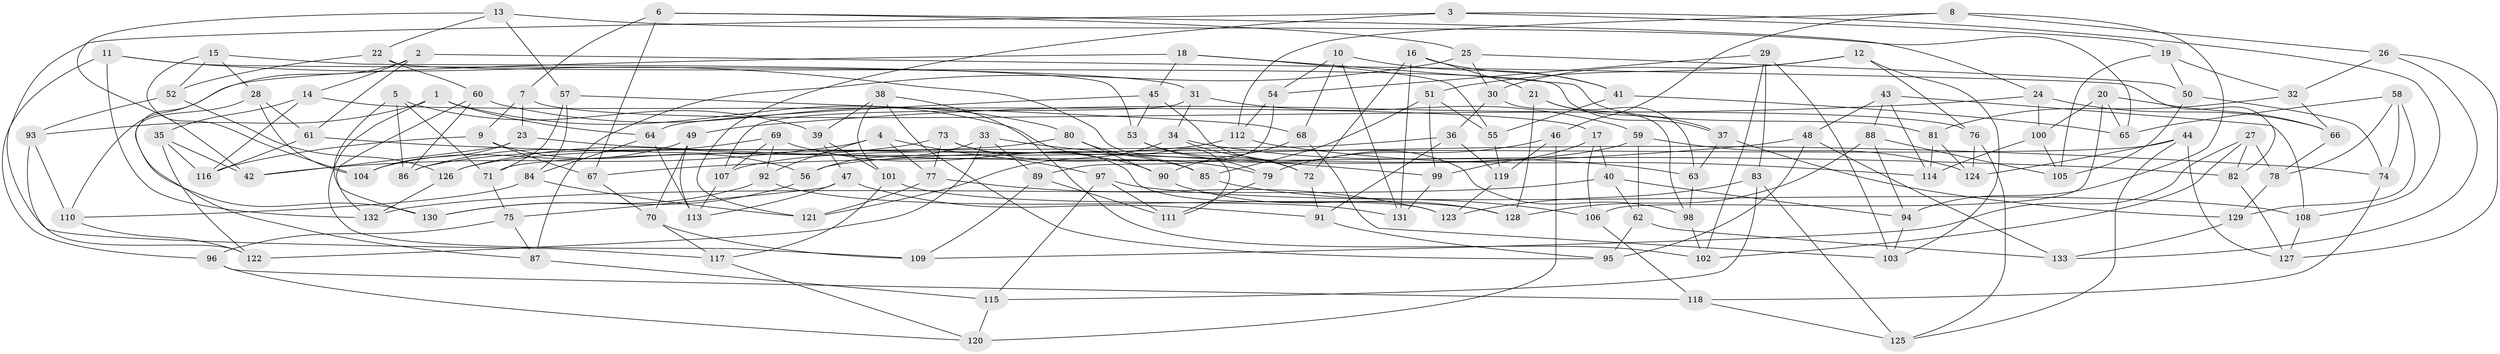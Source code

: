 // coarse degree distribution, {6: 0.11320754716981132, 3: 0.11320754716981132, 4: 0.4339622641509434, 2: 0.05660377358490566, 5: 0.1320754716981132, 7: 0.018867924528301886, 8: 0.03773584905660377, 10: 0.03773584905660377, 18: 0.018867924528301886, 13: 0.018867924528301886, 15: 0.018867924528301886}
// Generated by graph-tools (version 1.1) at 2025/02/03/04/25 22:02:36]
// undirected, 133 vertices, 266 edges
graph export_dot {
graph [start="1"]
  node [color=gray90,style=filled];
  1;
  2;
  3;
  4;
  5;
  6;
  7;
  8;
  9;
  10;
  11;
  12;
  13;
  14;
  15;
  16;
  17;
  18;
  19;
  20;
  21;
  22;
  23;
  24;
  25;
  26;
  27;
  28;
  29;
  30;
  31;
  32;
  33;
  34;
  35;
  36;
  37;
  38;
  39;
  40;
  41;
  42;
  43;
  44;
  45;
  46;
  47;
  48;
  49;
  50;
  51;
  52;
  53;
  54;
  55;
  56;
  57;
  58;
  59;
  60;
  61;
  62;
  63;
  64;
  65;
  66;
  67;
  68;
  69;
  70;
  71;
  72;
  73;
  74;
  75;
  76;
  77;
  78;
  79;
  80;
  81;
  82;
  83;
  84;
  85;
  86;
  87;
  88;
  89;
  90;
  91;
  92;
  93;
  94;
  95;
  96;
  97;
  98;
  99;
  100;
  101;
  102;
  103;
  104;
  105;
  106;
  107;
  108;
  109;
  110;
  111;
  112;
  113;
  114;
  115;
  116;
  117;
  118;
  119;
  120;
  121;
  122;
  123;
  124;
  125;
  126;
  127;
  128;
  129;
  130;
  131;
  132;
  133;
  1 -- 64;
  1 -- 90;
  1 -- 109;
  1 -- 93;
  2 -- 82;
  2 -- 130;
  2 -- 14;
  2 -- 61;
  3 -- 108;
  3 -- 19;
  3 -- 121;
  3 -- 117;
  4 -- 42;
  4 -- 97;
  4 -- 92;
  4 -- 77;
  5 -- 130;
  5 -- 71;
  5 -- 39;
  5 -- 86;
  6 -- 7;
  6 -- 67;
  6 -- 25;
  6 -- 24;
  7 -- 9;
  7 -- 23;
  7 -- 76;
  8 -- 26;
  8 -- 112;
  8 -- 94;
  8 -- 46;
  9 -- 67;
  9 -- 116;
  9 -- 56;
  10 -- 41;
  10 -- 68;
  10 -- 54;
  10 -- 131;
  11 -- 132;
  11 -- 111;
  11 -- 96;
  11 -- 31;
  12 -- 30;
  12 -- 76;
  12 -- 103;
  12 -- 51;
  13 -- 42;
  13 -- 65;
  13 -- 57;
  13 -- 22;
  14 -- 17;
  14 -- 116;
  14 -- 35;
  15 -- 28;
  15 -- 104;
  15 -- 52;
  15 -- 53;
  16 -- 21;
  16 -- 131;
  16 -- 72;
  16 -- 41;
  17 -- 99;
  17 -- 106;
  17 -- 40;
  18 -- 55;
  18 -- 81;
  18 -- 110;
  18 -- 45;
  19 -- 32;
  19 -- 105;
  19 -- 50;
  20 -- 65;
  20 -- 106;
  20 -- 100;
  20 -- 66;
  21 -- 37;
  21 -- 128;
  21 -- 63;
  22 -- 52;
  22 -- 60;
  22 -- 37;
  23 -- 42;
  23 -- 104;
  23 -- 82;
  24 -- 100;
  24 -- 49;
  24 -- 66;
  25 -- 50;
  25 -- 87;
  25 -- 30;
  26 -- 133;
  26 -- 32;
  26 -- 127;
  27 -- 109;
  27 -- 102;
  27 -- 82;
  27 -- 78;
  28 -- 87;
  28 -- 104;
  28 -- 61;
  29 -- 103;
  29 -- 102;
  29 -- 83;
  29 -- 54;
  30 -- 98;
  30 -- 36;
  31 -- 34;
  31 -- 59;
  31 -- 107;
  32 -- 66;
  32 -- 81;
  33 -- 89;
  33 -- 99;
  33 -- 56;
  33 -- 122;
  34 -- 63;
  34 -- 121;
  34 -- 72;
  35 -- 116;
  35 -- 42;
  35 -- 122;
  36 -- 119;
  36 -- 71;
  36 -- 91;
  37 -- 63;
  37 -- 129;
  38 -- 39;
  38 -- 95;
  38 -- 102;
  38 -- 101;
  39 -- 47;
  39 -- 101;
  40 -- 62;
  40 -- 132;
  40 -- 94;
  41 -- 65;
  41 -- 55;
  43 -- 114;
  43 -- 88;
  43 -- 108;
  43 -- 48;
  44 -- 125;
  44 -- 56;
  44 -- 127;
  44 -- 124;
  45 -- 53;
  45 -- 98;
  45 -- 64;
  46 -- 79;
  46 -- 120;
  46 -- 119;
  47 -- 113;
  47 -- 91;
  47 -- 75;
  48 -- 133;
  48 -- 67;
  48 -- 95;
  49 -- 113;
  49 -- 70;
  49 -- 104;
  50 -- 74;
  50 -- 105;
  51 -- 85;
  51 -- 55;
  51 -- 99;
  52 -- 93;
  52 -- 126;
  53 -- 79;
  53 -- 72;
  54 -- 112;
  54 -- 89;
  55 -- 119;
  56 -- 130;
  57 -- 68;
  57 -- 84;
  57 -- 71;
  58 -- 78;
  58 -- 74;
  58 -- 129;
  58 -- 65;
  59 -- 107;
  59 -- 124;
  59 -- 62;
  60 -- 86;
  60 -- 80;
  60 -- 132;
  61 -- 74;
  61 -- 116;
  62 -- 95;
  62 -- 133;
  63 -- 98;
  64 -- 84;
  64 -- 113;
  66 -- 78;
  67 -- 70;
  68 -- 103;
  68 -- 90;
  69 -- 86;
  69 -- 85;
  69 -- 107;
  69 -- 92;
  70 -- 109;
  70 -- 117;
  71 -- 75;
  72 -- 91;
  73 -- 79;
  73 -- 126;
  73 -- 77;
  73 -- 123;
  74 -- 118;
  75 -- 96;
  75 -- 87;
  76 -- 125;
  76 -- 124;
  77 -- 121;
  77 -- 123;
  78 -- 129;
  79 -- 111;
  80 -- 86;
  80 -- 90;
  80 -- 85;
  81 -- 114;
  81 -- 124;
  82 -- 127;
  83 -- 125;
  83 -- 115;
  83 -- 123;
  84 -- 121;
  84 -- 110;
  85 -- 106;
  87 -- 115;
  88 -- 94;
  88 -- 105;
  88 -- 128;
  89 -- 111;
  89 -- 109;
  90 -- 128;
  91 -- 95;
  92 -- 128;
  92 -- 130;
  93 -- 110;
  93 -- 122;
  94 -- 103;
  96 -- 118;
  96 -- 120;
  97 -- 111;
  97 -- 108;
  97 -- 115;
  98 -- 102;
  99 -- 131;
  100 -- 105;
  100 -- 114;
  101 -- 131;
  101 -- 117;
  106 -- 118;
  107 -- 113;
  108 -- 127;
  110 -- 122;
  112 -- 114;
  112 -- 126;
  115 -- 120;
  117 -- 120;
  118 -- 125;
  119 -- 123;
  126 -- 132;
  129 -- 133;
}
